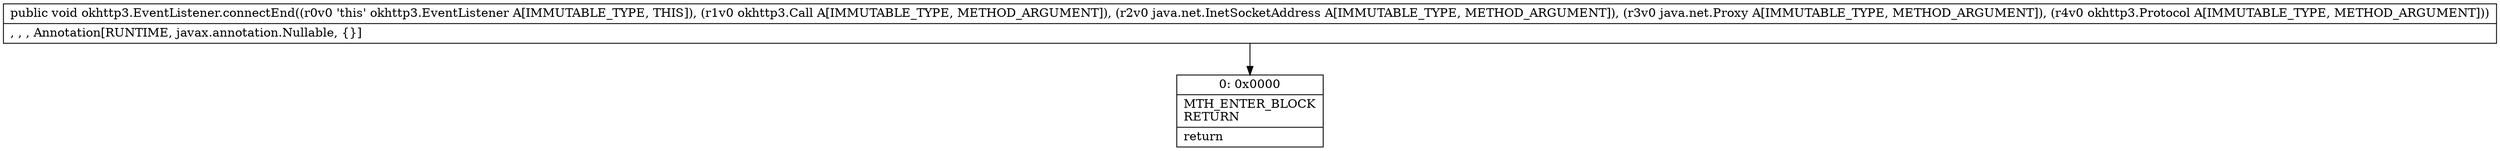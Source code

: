 digraph "CFG forokhttp3.EventListener.connectEnd(Lokhttp3\/Call;Ljava\/net\/InetSocketAddress;Ljava\/net\/Proxy;Lokhttp3\/Protocol;)V" {
Node_0 [shape=record,label="{0\:\ 0x0000|MTH_ENTER_BLOCK\lRETURN\l|return\l}"];
MethodNode[shape=record,label="{public void okhttp3.EventListener.connectEnd((r0v0 'this' okhttp3.EventListener A[IMMUTABLE_TYPE, THIS]), (r1v0 okhttp3.Call A[IMMUTABLE_TYPE, METHOD_ARGUMENT]), (r2v0 java.net.InetSocketAddress A[IMMUTABLE_TYPE, METHOD_ARGUMENT]), (r3v0 java.net.Proxy A[IMMUTABLE_TYPE, METHOD_ARGUMENT]), (r4v0 okhttp3.Protocol A[IMMUTABLE_TYPE, METHOD_ARGUMENT]))  | , , , Annotation[RUNTIME, javax.annotation.Nullable, \{\}]\l}"];
MethodNode -> Node_0;
}

